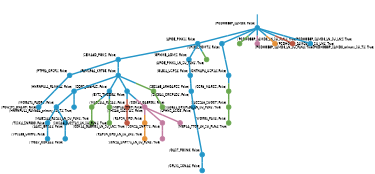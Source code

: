 strict digraph  {
graph[splines=false]; nodesep=0.7; rankdir=TB; ranksep=0.6; forcelabels=true; dpi=600; size=2.5;
0 [color="#2496c8ff", fillcolor="#2496c8ff", fixedsize=true, fontname=Lato, fontsize="12pt", height="0.25", label="", penwidth=3, shape=circle, style=filled, xlabel="('PCDHGB8P_SAMD3', False)"];
28 [color="#2496c8ff", fillcolor="#2496c8ff", fixedsize=true, fontname=Lato, fontsize="12pt", height="0.25", label="", penwidth=3, shape=circle, style=filled, xlabel="('APOE_PINK1', False)"];
31 [color="#2496c8ff", fillcolor="#2496c8ff", fixedsize=true, fontname=Lato, fontsize="12pt", height="0.25", label="", penwidth=3, shape=circle, style=filled, xlabel="('SPSB4_POMT1', False)"];
32 [color="#6aa84fff", fillcolor="#6aa84fff", fixedsize=true, fontname=Lato, fontsize="12pt", height="0.25", label="", penwidth=3, shape=circle, style=filled, xlabel="('PCDHGB8P_SAMD3_LN_SU_FLN1', True)"];
37 [color="#c27ba0ff", fillcolor="#c27ba0ff", fixedsize=true, fontname=Lato, fontsize="12pt", height="0.25", label="", penwidth=3, shape=circle, style=filled, xlabel="('PCDHGB8P_SAMD3_LN_SU_FLN4', True)"];
40 [color="#e69138ff", fillcolor="#e69138ff", fixedsize=true, fontname=Lato, fontsize="12pt", height="0.25", label="", penwidth=3, shape=circle, style=filled, xlabel="('PCDHGB8P_SAMD3_LN_SU_LN1', True)"];
42 [color="#be5742ff", fillcolor="#be5742ff", fixedsize=true, fontname=Lato, fontsize="12pt", height="0.25", label="", penwidth=3, shape=circle, style=filled, xlabel="('PCDHGB8P_SAMD3_LN_SU_LN2', True)"];
44 [color="#2496c8ff", fillcolor="#2496c8ff", fixedsize=true, fontname=Lato, fontsize="12pt", height="0.25", label="", penwidth=3, shape=circle, style=filled, xlabel="('PCDHGB8P_SAMD3_primary_SU_T1', True)"];
1 [color="#2496c8ff", fillcolor="#2496c8ff", fixedsize=true, fontname=Lato, fontsize="12pt", height="0.25", label="", penwidth=3, shape=circle, style=filled, xlabel="('GAS7_FOXN3', False)"];
6 [color="#2496c8ff", fillcolor="#2496c8ff", fixedsize=true, fontname=Lato, fontsize="12pt", height="0.25", label="", penwidth=3, shape=circle, style=filled, xlabel="('CPLX1_SCN4A', False)"];
3 [color="#2496c8ff", fillcolor="#2496c8ff", fixedsize=true, fontname=Lato, fontsize="12pt", height="0.25", label="", penwidth=3, shape=circle, style=filled, xlabel="('CNTNAP4_USP14', False)"];
13 [color="#6aa84fff", fillcolor="#6aa84fff", fixedsize=true, fontname=Lato, fontsize="12pt", height="0.25", label="", penwidth=3, shape=circle, style=filled, xlabel="('CCR6_MARC2', False)"];
4 [color="#2496c8ff", fillcolor="#2496c8ff", fixedsize=true, fontname=Lato, fontsize="12pt", height="0.25", label="", penwidth=3, shape=circle, style=filled, xlabel="('HNRNPUL1_FAM63A', False)"];
15 [color="#2496c8ff", fillcolor="#2496c8ff", fixedsize=true, fontname=Lato, fontsize="12pt", height="0.25", label="", penwidth=3, shape=circle, style=filled, xlabel="('MOGAT1_PAQR6', False)"];
45 [color="#2496c8ff", fillcolor="#2496c8ff", fixedsize=true, fontname=Lato, fontsize="12pt", height="0.25", label="", penwidth=3, shape=circle, style=filled, xlabel="('HNRNPUL1_FAM63A_primary_SU_T1', True)"];
5 [color="#2496c8ff", fillcolor="#2496c8ff", fixedsize=true, fontname=Lato, fontsize="12pt", height="0.25", label="", penwidth=3, shape=circle, style=filled, xlabel="('DDR2_C5orf42', False)"];
14 [color="#6aa84fff", fillcolor="#6aa84fff", fixedsize=true, fontname=Lato, fontsize="12pt", height="0.25", label="", penwidth=3, shape=circle, style=filled, xlabel="('MAB21L1_RASA1', False)"];
27 [color="#6aa84fff", fillcolor="#6aa84fff", fixedsize=true, fontname=Lato, fontsize="12pt", height="0.25", label="", penwidth=3, shape=circle, style=filled, xlabel="('SHISA6_SLC27A2', False)"];
8 [color="#2496c8ff", fillcolor="#2496c8ff", fixedsize=true, fontname=Lato, fontsize="12pt", height="0.25", label="", penwidth=3, shape=circle, style=filled, xlabel="('GLB1L_USP24', False)"];
17 [color="#2496c8ff", fillcolor="#2496c8ff", fixedsize=true, fontname=Lato, fontsize="12pt", height="0.25", label="", penwidth=3, shape=circle, style=filled, xlabel="('SEC16B_ARHGAP22', False)"];
9 [color="#e69138ff", fillcolor="#e69138ff", fixedsize=true, fontname=Lato, fontsize="12pt", height="0.25", label="", penwidth=3, shape=circle, style=filled, xlabel="('RAPSN_CPD', False)"];
41 [color="#e69138ff", fillcolor="#e69138ff", fixedsize=true, fontname=Lato, fontsize="12pt", height="0.25", label="", penwidth=3, shape=circle, style=filled, xlabel="('RAPSN_CPD_LN_SU_LN1', True)"];
10 [color="#2496c8ff", fillcolor="#2496c8ff", fixedsize=true, fontname=Lato, fontsize="12pt", height="0.25", label="", penwidth=3, shape=circle, style=filled, xlabel="('SEMA6D_PGK2', False)"];
11 [color="#2496c8ff", fillcolor="#2496c8ff", fixedsize=true, fontname=Lato, fontsize="12pt", height="0.25", label="", penwidth=3, shape=circle, style=filled, xlabel="('PTPRA_CPSF1', False)"];
18 [color="#2496c8ff", fillcolor="#2496c8ff", fixedsize=true, fontname=Lato, fontsize="12pt", height="0.25", label="", penwidth=3, shape=circle, style=filled, xlabel="('FAM196A_KRT35', False)"];
2 [color="#2496c8ff", fillcolor="#2496c8ff", fixedsize=true, fontname=Lato, fontsize="12pt", height="0.25", label="", penwidth=3, shape=circle, style=filled, xlabel="('POU2F2_DNAH9', False)"];
12 [color="#2496c8ff", fillcolor="#2496c8ff", fixedsize=true, fontname=Lato, fontsize="12pt", height="0.25", label="", penwidth=3, shape=circle, style=filled, xlabel="('GPNMB_ADM2', False)"];
24 [color="#6aa84fff", fillcolor="#6aa84fff", fixedsize=true, fontname=Lato, fontsize="12pt", height="0.25", label="", penwidth=3, shape=circle, style=filled, xlabel="('SLC22A6_SUGCT', False)"];
33 [color="#6aa84fff", fillcolor="#6aa84fff", fixedsize=true, fontname=Lato, fontsize="12pt", height="0.25", label="", penwidth=3, shape=circle, style=filled, xlabel="('MAB21L1_RASA1_LN_SU_FLN1', True)"];
26 [color="#2496c8ff", fillcolor="#2496c8ff", fixedsize=true, fontname=Lato, fontsize="12pt", height="0.25", label="", penwidth=3, shape=circle, style=filled, xlabel="('TSSK4_ZNF500', False)"];
29 [color="#2496c8ff", fillcolor="#2496c8ff", fixedsize=true, fontname=Lato, fontsize="12pt", height="0.25", label="", penwidth=3, shape=circle, style=filled, xlabel="('AACS_BRCA1', False)"];
16 [color="#c27ba0ff", fillcolor="#c27ba0ff", fixedsize=true, fontname=Lato, fontsize="12pt", height="0.25", label="", penwidth=3, shape=circle, style=filled, xlabel="('SCN2A_ZNF771', False)"];
38 [color="#c27ba0ff", fillcolor="#c27ba0ff", fixedsize=true, fontname=Lato, fontsize="12pt", height="0.25", label="", penwidth=3, shape=circle, style=filled, xlabel="('SCN2A_ZNF771_LN_SU_FLN4', True)"];
21 [color="#2496c8ff", fillcolor="#2496c8ff", fixedsize=true, fontname=Lato, fontsize="12pt", height="0.25", label="", penwidth=3, shape=circle, style=filled, xlabel="('LPHN2_ASIC3', False)"];
19 [color="#2496c8ff", fillcolor="#2496c8ff", fixedsize=true, fontname=Lato, fontsize="12pt", height="0.25", label="", penwidth=3, shape=circle, style=filled, xlabel="('EXT2_TMCO5A', False)"];
25 [color="#6aa84fff", fillcolor="#6aa84fff", fixedsize=true, fontname=Lato, fontsize="12pt", height="0.25", label="", penwidth=3, shape=circle, style=filled, xlabel="('SLC5A1_CRISPLD1', False)"];
23 [color="#be5742ff", fillcolor="#be5742ff", fixedsize=true, fontname=Lato, fontsize="12pt", height="0.25", label="", penwidth=3, shape=circle, style=filled, xlabel="('CDK14_GABRG1', False)"];
30 [color="#c27ba0ff", fillcolor="#c27ba0ff", fixedsize=true, fontname=Lato, fontsize="12pt", height="0.25", label="", penwidth=3, shape=circle, style=filled, xlabel="('MEP1A_TTC9', False)"];
43 [color="#be5742ff", fillcolor="#be5742ff", fixedsize=true, fontname=Lato, fontsize="12pt", height="0.25", label="", penwidth=3, shape=circle, style=filled, xlabel="('CDK14_GABRG1_LN_SU_LN2', True)"];
7 [color="#6aa84fff", fillcolor="#6aa84fff", fixedsize=true, fontname=Lato, fontsize="12pt", height="0.25", label="", penwidth=3, shape=circle, style=filled, xlabel="('WDR81_PAX4', False)"];
34 [color="#6aa84fff", fillcolor="#6aa84fff", fixedsize=true, fontname=Lato, fontsize="12pt", height="0.25", label="", penwidth=3, shape=circle, style=filled, xlabel="('SLC5A1_CRISPLD1_LN_SU_FLN1', True)"];
20 [color="#2496c8ff", fillcolor="#2496c8ff", fixedsize=true, fontname=Lato, fontsize="12pt", height="0.25", label="", penwidth=3, shape=circle, style=filled, xlabel="('VPS13B_UHRF1', False)"];
35 [color="#6aa84fff", fillcolor="#6aa84fff", fixedsize=true, fontname=Lato, fontsize="12pt", height="0.25", label="", penwidth=3, shape=circle, style=filled, xlabel="('SHISA6_SLC27A2_LN_SU_FLN1', True)"];
36 [color="#6aa84fff", fillcolor="#6aa84fff", fixedsize=true, fontname=Lato, fontsize="12pt", height="0.25", label="", penwidth=3, shape=circle, style=filled, xlabel="('APOE_PINK1_LN_SU_FLN1', True)"];
22 [color="#2496c8ff", fillcolor="#2496c8ff", fixedsize=true, fontname=Lato, fontsize="12pt", height="0.25", label="", penwidth=3, shape=circle, style=filled, xlabel="('ITGAV_CDKAL1', False)"];
39 [color="#c27ba0ff", fillcolor="#c27ba0ff", fixedsize=true, fontname=Lato, fontsize="12pt", height="0.25", label="", penwidth=3, shape=circle, style=filled, xlabel="('MEP1A_TTC9_LN_SU_FLN4', True)"];
normal [label="", penwidth=3, style=invis, xlabel="('PCDHGB8P_SAMD3', False)"];
0 -> 28  [arrowsize=0, color="#2496c8ff;0.5:#2496c8ff", minlen="1.1470588445663452", penwidth="5.5", style=solid];
0 -> 31  [arrowsize=0, color="#2496c8ff;0.5:#2496c8ff", minlen="1.1470588445663452", penwidth="5.5", style=solid];
0 -> 32  [arrowsize=0, color="#2496c8ff;0.5:#6aa84fff", minlen="1.0735293626785278", penwidth="5.5", style=solid];
0 -> 37  [arrowsize=0, color="#2496c8ff;0.5:#c27ba0ff", minlen="1.0735293626785278", penwidth="5.5", style=solid];
0 -> 40  [arrowsize=0, color="#2496c8ff;0.5:#e69138ff", minlen="1.0735293626785278", penwidth="5.5", style=solid];
0 -> 42  [arrowsize=0, color="#2496c8ff;0.5:#be5742ff", minlen="1.0735293626785278", penwidth="5.5", style=solid];
0 -> 44  [arrowsize=0, color="#2496c8ff;0.5:#2496c8ff", minlen="1.0735293626785278", penwidth="5.5", style=solid];
28 -> 10  [arrowsize=0, color="#2496c8ff;0.5:#2496c8ff", minlen="1.5", penwidth="5.5", style=solid];
28 -> 12  [arrowsize=0, color="#2496c8ff;0.5:#2496c8ff", minlen="1.3529411554336548", penwidth="5.5", style=solid];
28 -> 36  [arrowsize=0, color="#2496c8ff;0.5:#6aa84fff", minlen="1.0735293626785278", penwidth="5.5", style=solid];
31 -> 3  [arrowsize=0, color="#2496c8ff;0.5:#2496c8ff", minlen="2.029411792755127", penwidth="5.5", style=solid];
1 -> 6  [arrowsize=0, color="#2496c8ff;0.5:#2496c8ff", minlen="1.6764706373214722", penwidth="5.5", style=solid];
3 -> 13  [arrowsize=0, color="#2496c8ff;0.5:#6aa84fff", minlen="1.3235294818878174", penwidth="5.5", style=solid];
13 -> 24  [arrowsize=0, color="#6aa84fff;0.5:#6aa84fff", minlen="1.1764706373214722", penwidth="5.5", style=solid];
4 -> 15  [arrowsize=0, color="#2496c8ff;0.5:#2496c8ff", minlen="1.3235294818878174", penwidth="5.5", style=solid];
4 -> 45  [arrowsize=0, color="#2496c8ff;0.5:#2496c8ff", minlen="1.0735293626785278", penwidth="5.5", style=solid];
15 -> 26  [arrowsize=0, color="#2496c8ff;0.5:#2496c8ff", minlen="1.1764706373214722", penwidth="5.5", style=solid];
15 -> 29  [arrowsize=0, color="#2496c8ff;0.5:#2496c8ff", minlen="1.1470588445663452", penwidth="5.5", style=solid];
5 -> 14  [arrowsize=0, color="#2496c8ff;0.5:#6aa84fff", minlen="1.3235294818878174", penwidth="5.5", style=solid];
5 -> 27  [arrowsize=0, color="#2496c8ff;0.5:#6aa84fff", minlen="1.1470588445663452", penwidth="5.5", style=solid];
14 -> 33  [arrowsize=0, color="#6aa84fff;0.5:#6aa84fff", minlen="1.0735293626785278", penwidth="5.5", style=solid];
27 -> 35  [arrowsize=0, color="#6aa84fff;0.5:#6aa84fff", minlen="1.0735293626785278", penwidth="5.5", style=solid];
8 -> 17  [arrowsize=0, color="#2496c8ff;0.5:#2496c8ff", minlen="1.2941176891326904", penwidth="5.5", style=solid];
17 -> 21  [arrowsize=0, color="#2496c8ff;0.5:#2496c8ff", minlen="1.2058823108673096", penwidth="5.5", style=solid];
9 -> 41  [arrowsize=0, color="#e69138ff;0.5:#e69138ff", minlen="1.0735293626785278", penwidth="5.5", style=solid];
10 -> 11  [arrowsize=0, color="#2496c8ff;0.5:#2496c8ff", minlen="1.3823529481887817", penwidth="5.5", style=solid];
10 -> 18  [arrowsize=0, color="#2496c8ff;0.5:#2496c8ff", minlen="1.2647058963775635", penwidth="5.5", style=solid];
11 -> 2  [arrowsize=0, color="#2496c8ff;0.5:#2496c8ff", minlen="2.058823585510254", penwidth="5.5", style=solid];
18 -> 4  [arrowsize=0, color="#2496c8ff;0.5:#2496c8ff", minlen="1.7352941036224365", penwidth="5.5", style=solid];
18 -> 5  [arrowsize=0, color="#2496c8ff;0.5:#2496c8ff", minlen="1.7058823108673096", penwidth="5.5", style=solid];
18 -> 19  [arrowsize=0, color="#2496c8ff;0.5:#2496c8ff", minlen="1.2647058963775635", penwidth="5.5", style=solid];
18 -> 25  [arrowsize=0, color="#2496c8ff;0.5:#6aa84fff", minlen="1.1764706373214722", penwidth="5.5", style=solid];
12 -> 8  [arrowsize=0, color="#2496c8ff;0.5:#2496c8ff", minlen="1.5882353782653809", penwidth="5.5", style=solid];
24 -> 7  [arrowsize=0, color="#6aa84fff;0.5:#6aa84fff", minlen="1.6176471710205078", penwidth="5.5", style=solid];
26 -> 20  [arrowsize=0, color="#2496c8ff;0.5:#2496c8ff", minlen="1.2647058963775635", penwidth="5.5", style=solid];
29 -> 22  [arrowsize=0, color="#2496c8ff;0.5:#2496c8ff", minlen="1.2058823108673096", penwidth="5.5", style=solid];
16 -> 38  [arrowsize=0, color="#c27ba0ff;0.5:#c27ba0ff", minlen="1.0735293626785278", penwidth="5.5", style=solid];
21 -> 1  [arrowsize=0, color="#2496c8ff;0.5:#2496c8ff", minlen="3.0", penwidth="5.5", style=solid];
19 -> 23  [arrowsize=0, color="#2496c8ff;0.5:#be5742ff", minlen="1.2058823108673096", penwidth="5.5", style=solid];
19 -> 30  [arrowsize=0, color="#2496c8ff;0.5:#c27ba0ff", minlen="1.1470588445663452", penwidth="5.5", style=solid];
25 -> 34  [arrowsize=0, color="#6aa84fff;0.5:#6aa84fff", minlen="1.0735293626785278", penwidth="5.5", style=solid];
23 -> 43  [arrowsize=0, color="#be5742ff;0.5:#be5742ff", minlen="1.0735293626785278", penwidth="5.5", style=solid];
30 -> 9  [arrowsize=0, color="#c27ba0ff;0.5:#e69138ff", minlen="1.558823585510254", penwidth="5.5", style=solid];
30 -> 16  [arrowsize=0, color="#c27ba0ff;0.5:#c27ba0ff", minlen="1.3235294818878174", penwidth="5.5", style=solid];
30 -> 39  [arrowsize=0, color="#c27ba0ff;0.5:#c27ba0ff", minlen="1.0735293626785278", penwidth="5.5", style=solid];
normal -> 0  [arrowsize=0, color="#2496c8ff", label="", penwidth=4, style=solid];
}
